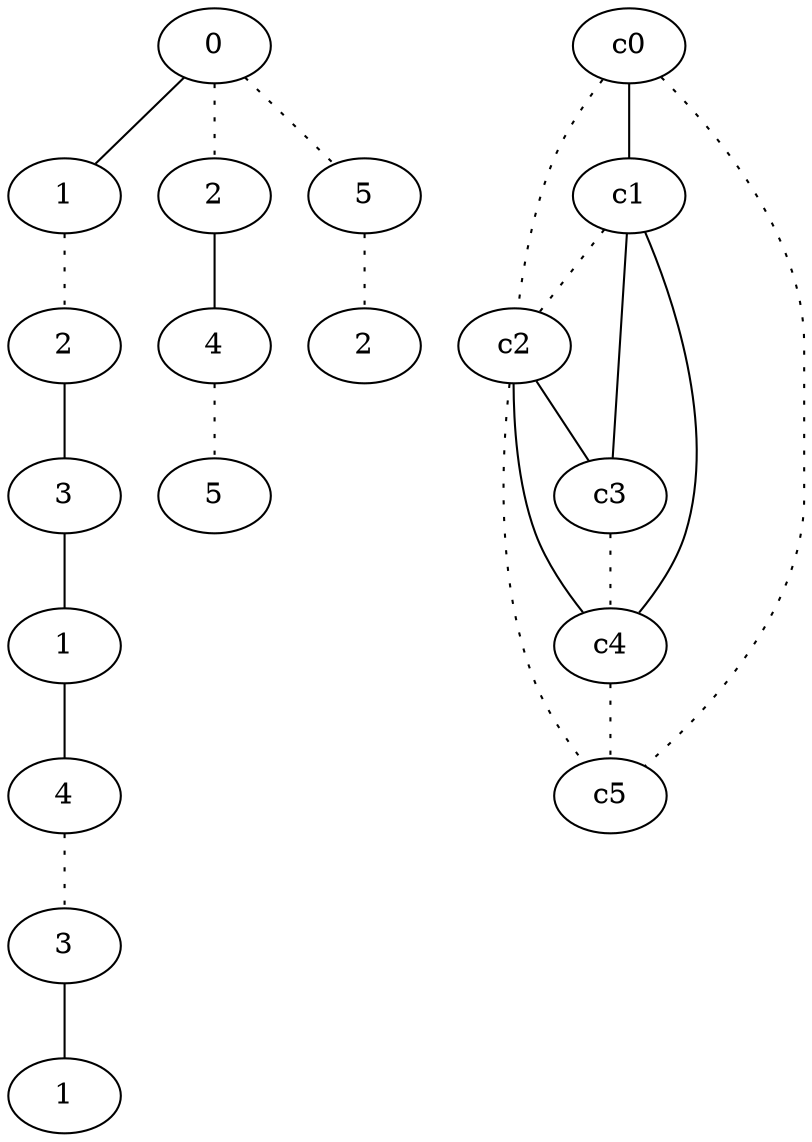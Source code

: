 graph {
a0[label=0];
a1[label=1];
a2[label=2];
a3[label=3];
a4[label=1];
a5[label=4];
a6[label=3];
a7[label=1];
a8[label=2];
a9[label=4];
a10[label=5];
a11[label=5];
a12[label=2];
a0 -- a1;
a0 -- a8 [style=dotted];
a0 -- a11 [style=dotted];
a1 -- a2 [style=dotted];
a2 -- a3;
a3 -- a4;
a4 -- a5;
a5 -- a6 [style=dotted];
a6 -- a7;
a8 -- a9;
a9 -- a10 [style=dotted];
a11 -- a12 [style=dotted];
c0 -- c1;
c0 -- c2 [style=dotted];
c0 -- c5 [style=dotted];
c1 -- c2 [style=dotted];
c1 -- c3;
c1 -- c4;
c2 -- c3;
c2 -- c4;
c2 -- c5 [style=dotted];
c3 -- c4 [style=dotted];
c4 -- c5 [style=dotted];
}
